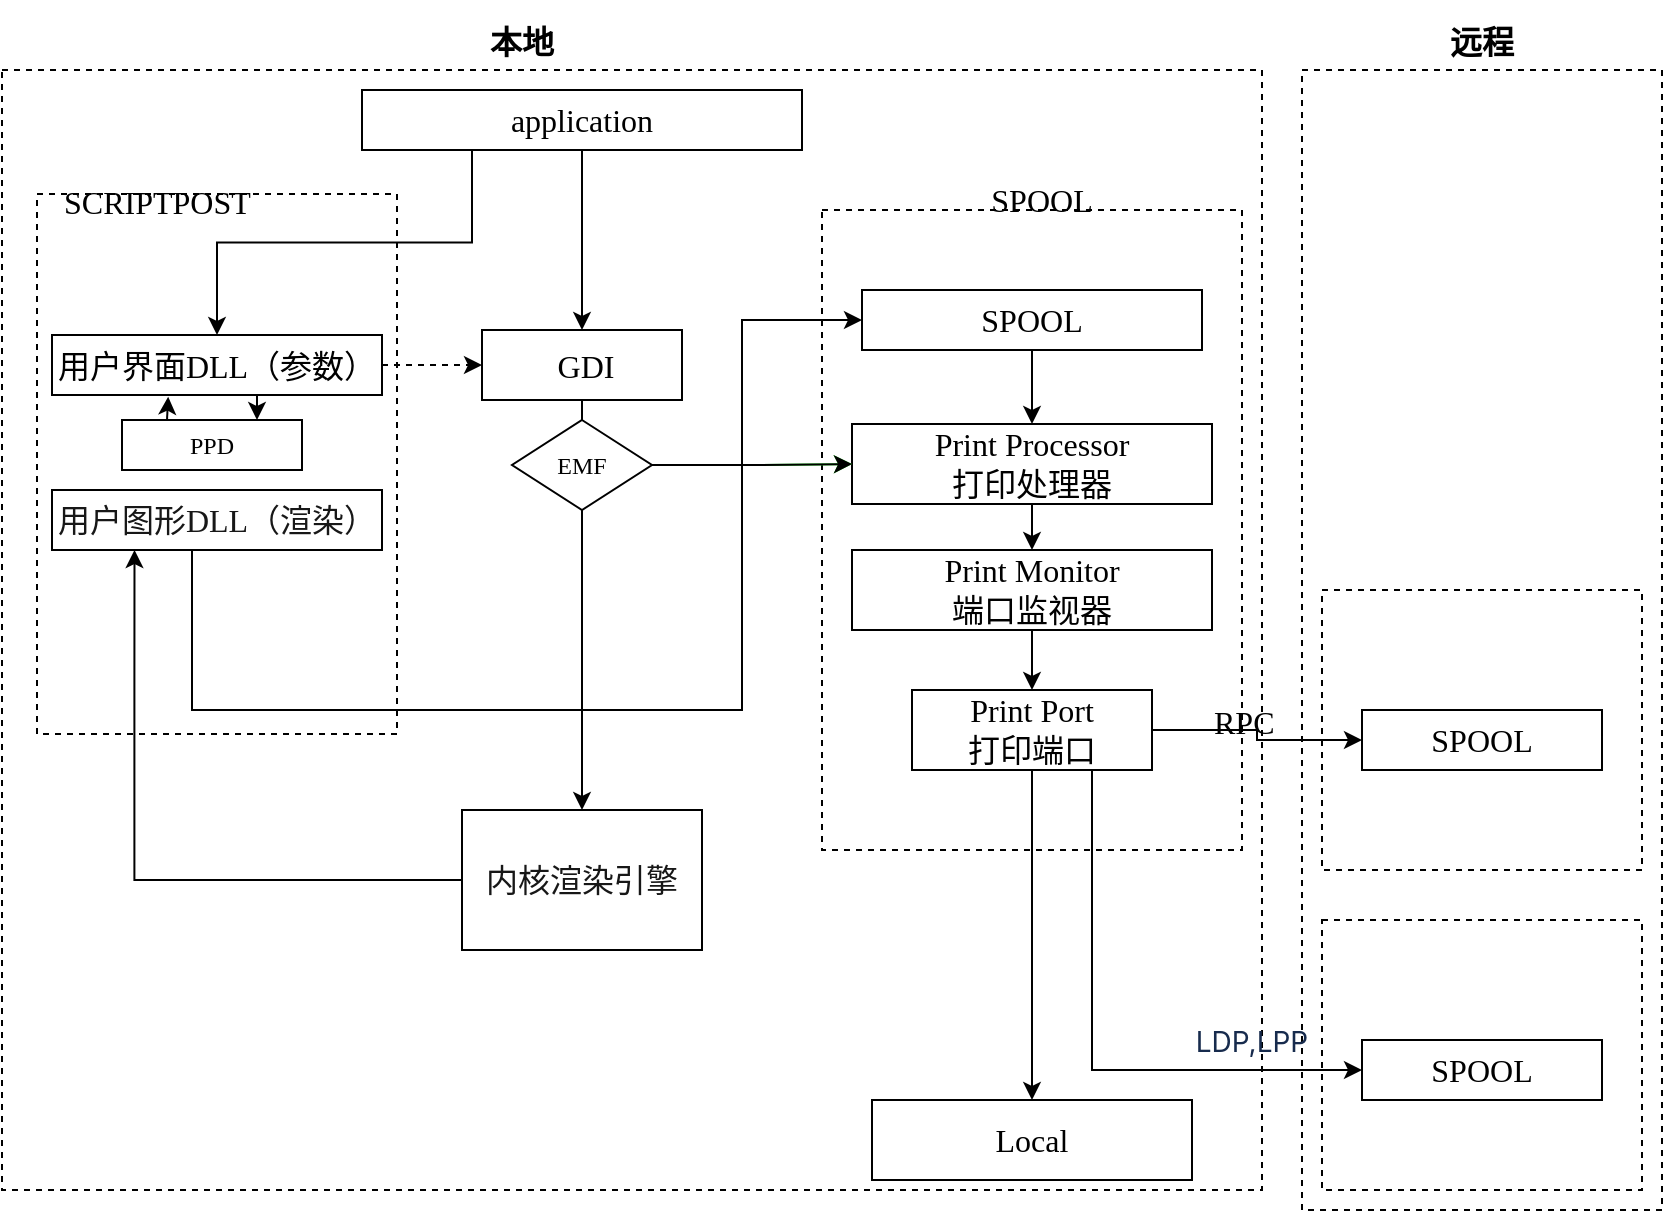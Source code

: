 <mxfile version="20.4.0" type="github">
  <diagram id="Hg01c8yL0vzKY2bh_a4h" name="第 1 页">
    <mxGraphModel dx="1192" dy="1879" grid="1" gridSize="10" guides="1" tooltips="1" connect="1" arrows="1" fold="1" page="1" pageScale="1" pageWidth="827" pageHeight="1169" math="0" shadow="0">
      <root>
        <mxCell id="0" />
        <mxCell id="1" parent="0" />
        <mxCell id="ICSgazTlzsJLQmgzwEMn-54" value="" style="rounded=0;whiteSpace=wrap;html=1;dashed=1;strokeWidth=1;fontColor=#000000;fillColor=none;fontFamily=Tahoma;fontStyle=0;fontSize=16;" parent="1" vertex="1">
          <mxGeometry x="480" y="80" width="210" height="320" as="geometry" />
        </mxCell>
        <mxCell id="ICSgazTlzsJLQmgzwEMn-56" value="" style="rounded=0;whiteSpace=wrap;html=1;dashed=1;strokeWidth=1;fontColor=#000000;fillColor=none;fontFamily=Tahoma;fontStyle=0;fontSize=16;" parent="1" vertex="1">
          <mxGeometry x="720" y="10" width="180" height="570" as="geometry" />
        </mxCell>
        <mxCell id="ICSgazTlzsJLQmgzwEMn-52" value="" style="rounded=0;whiteSpace=wrap;html=1;strokeWidth=1;fontColor=#000000;fillColor=none;dashed=1;fontFamily=Tahoma;fontStyle=0;fontSize=16;" parent="1" vertex="1">
          <mxGeometry x="70" y="10" width="630" height="560" as="geometry" />
        </mxCell>
        <mxCell id="ICSgazTlzsJLQmgzwEMn-19" style="edgeStyle=orthogonalEdgeStyle;rounded=0;orthogonalLoop=1;jettySize=auto;html=1;exitX=0.25;exitY=1;exitDx=0;exitDy=0;entryX=0.5;entryY=0;entryDx=0;entryDy=0;fontColor=#000000;fontFamily=Tahoma;fontStyle=0;fontSize=16;" parent="1" source="ICSgazTlzsJLQmgzwEMn-2" target="ICSgazTlzsJLQmgzwEMn-14" edge="1">
          <mxGeometry relative="1" as="geometry" />
        </mxCell>
        <mxCell id="ICSgazTlzsJLQmgzwEMn-2" value="application" style="rounded=0;whiteSpace=wrap;html=1;fontFamily=Tahoma;fontStyle=0;fontSize=16;" parent="1" vertex="1">
          <mxGeometry x="250" y="20" width="220" height="30" as="geometry" />
        </mxCell>
        <mxCell id="ICSgazTlzsJLQmgzwEMn-68" style="edgeStyle=orthogonalEdgeStyle;rounded=0;orthogonalLoop=1;jettySize=auto;html=1;entryX=0.5;entryY=0;entryDx=0;entryDy=0;fontFamily=Tahoma;fontSize=16;fontColor=#000000;" parent="1" source="ICSgazTlzsJLQmgzwEMn-3" target="ICSgazTlzsJLQmgzwEMn-6" edge="1">
          <mxGeometry relative="1" as="geometry" />
        </mxCell>
        <mxCell id="ICSgazTlzsJLQmgzwEMn-3" value="&amp;nbsp;GDI" style="rounded=0;whiteSpace=wrap;html=1;fontSize=16;fontFamily=Tahoma;fontStyle=0" parent="1" vertex="1">
          <mxGeometry x="310" y="140" width="100" height="35" as="geometry" />
        </mxCell>
        <mxCell id="ICSgazTlzsJLQmgzwEMn-5" value="" style="endArrow=classic;html=1;rounded=0;entryX=0.5;entryY=0;entryDx=0;entryDy=0;fontFamily=Tahoma;fontStyle=0;fontSize=16;" parent="1" source="ICSgazTlzsJLQmgzwEMn-2" target="ICSgazTlzsJLQmgzwEMn-3" edge="1">
          <mxGeometry width="50" height="50" relative="1" as="geometry">
            <mxPoint x="360" y="220" as="sourcePoint" />
            <mxPoint x="360" y="240.711" as="targetPoint" />
          </mxGeometry>
        </mxCell>
        <mxCell id="ICSgazTlzsJLQmgzwEMn-53" style="edgeStyle=orthogonalEdgeStyle;rounded=0;orthogonalLoop=1;jettySize=auto;html=1;exitX=0;exitY=0.5;exitDx=0;exitDy=0;entryX=0.25;entryY=1;entryDx=0;entryDy=0;fontColor=#000000;fontFamily=Tahoma;fontStyle=0;fontSize=16;" parent="1" source="ICSgazTlzsJLQmgzwEMn-6" target="ICSgazTlzsJLQmgzwEMn-15" edge="1">
          <mxGeometry relative="1" as="geometry" />
        </mxCell>
        <mxCell id="ICSgazTlzsJLQmgzwEMn-6" value="&lt;div style=&quot;text-align: start; font-size: 16px;&quot;&gt;&lt;font color=&quot;#171717&quot; style=&quot;font-size: 16px;&quot;&gt;&lt;span style=&quot;font-size: 16px; background-color: rgb(255, 255, 255);&quot;&gt;&lt;span style=&quot;font-size: 16px;&quot;&gt;内核渲染引擎&lt;/span&gt;&lt;/span&gt;&lt;/font&gt;&lt;/div&gt;" style="rounded=0;whiteSpace=wrap;html=1;fontFamily=Tahoma;fontStyle=0;fontSize=16;" parent="1" vertex="1">
          <mxGeometry x="300" y="380" width="120" height="70" as="geometry" />
        </mxCell>
        <mxCell id="ICSgazTlzsJLQmgzwEMn-11" value="" style="rounded=0;whiteSpace=wrap;html=1;dashed=1;fillColor=none;fontFamily=Tahoma;fontStyle=0;fontSize=16;" parent="1" vertex="1">
          <mxGeometry x="87.5" y="72" width="180" height="270" as="geometry" />
        </mxCell>
        <mxCell id="ICSgazTlzsJLQmgzwEMn-59" style="edgeStyle=orthogonalEdgeStyle;rounded=0;orthogonalLoop=1;jettySize=auto;html=1;entryX=0;entryY=0.5;entryDx=0;entryDy=0;fontColor=#000000;dashed=1;fontFamily=Tahoma;fontStyle=0;fontSize=16;" parent="1" source="ICSgazTlzsJLQmgzwEMn-14" target="ICSgazTlzsJLQmgzwEMn-3" edge="1">
          <mxGeometry relative="1" as="geometry" />
        </mxCell>
        <mxCell id="4J2dQjKHmk81hnk6oxW_-16" style="edgeStyle=orthogonalEdgeStyle;rounded=0;orthogonalLoop=1;jettySize=auto;html=1;exitX=0.5;exitY=1;exitDx=0;exitDy=0;entryX=0.75;entryY=0;entryDx=0;entryDy=0;strokeColor=#000000;fontFamily=Tahoma;" edge="1" parent="1" source="ICSgazTlzsJLQmgzwEMn-14" target="4J2dQjKHmk81hnk6oxW_-12">
          <mxGeometry relative="1" as="geometry" />
        </mxCell>
        <mxCell id="ICSgazTlzsJLQmgzwEMn-14" value="&lt;font color=&quot;#000000&quot; style=&quot;font-size: 16px;&quot;&gt;&lt;span style=&quot;font-size: 16px; text-align: start; background-color: rgb(255, 255, 255);&quot;&gt;用户界面DLL（参数）&lt;/span&gt;&lt;/font&gt;" style="rounded=0;whiteSpace=wrap;html=1;fillColor=none;fontFamily=Tahoma;fontStyle=0;fontSize=16;" parent="1" vertex="1">
          <mxGeometry x="95" y="142.5" width="165" height="30" as="geometry" />
        </mxCell>
        <mxCell id="ICSgazTlzsJLQmgzwEMn-22" style="edgeStyle=orthogonalEdgeStyle;rounded=0;orthogonalLoop=1;jettySize=auto;html=1;entryX=0;entryY=0.5;entryDx=0;entryDy=0;fontColor=#000000;fontFamily=Tahoma;fontStyle=0;fontSize=16;" parent="1" source="ICSgazTlzsJLQmgzwEMn-15" target="ICSgazTlzsJLQmgzwEMn-20" edge="1">
          <mxGeometry relative="1" as="geometry">
            <Array as="points">
              <mxPoint x="165" y="330" />
              <mxPoint x="440" y="330" />
              <mxPoint x="440" y="135" />
            </Array>
          </mxGeometry>
        </mxCell>
        <mxCell id="ICSgazTlzsJLQmgzwEMn-15" value="&lt;div style=&quot;text-align: start; font-size: 16px;&quot;&gt;&lt;font color=&quot;#171717&quot; style=&quot;font-size: 16px;&quot;&gt;&lt;span style=&quot;font-size: 16px; background-color: rgb(255, 255, 255);&quot;&gt;用户图形DLL（渲染）&lt;/span&gt;&lt;/font&gt;&lt;/div&gt;" style="rounded=0;whiteSpace=wrap;html=1;fillColor=none;fontFamily=Tahoma;fontStyle=0;fontSize=16;" parent="1" vertex="1">
          <mxGeometry x="95" y="220" width="165" height="30" as="geometry" />
        </mxCell>
        <mxCell id="ICSgazTlzsJLQmgzwEMn-18" value="SCRIPTPOST" style="text;strokeColor=none;fillColor=none;align=left;verticalAlign=middle;spacingLeft=4;spacingRight=4;overflow=hidden;points=[[0,0.5],[1,0.5]];portConstraint=eastwest;rotatable=0;fontColor=#000000;fontFamily=Tahoma;fontStyle=0;fontSize=16;" parent="1" vertex="1">
          <mxGeometry x="95" y="60" width="115" height="30" as="geometry" />
        </mxCell>
        <mxCell id="ICSgazTlzsJLQmgzwEMn-29" style="edgeStyle=orthogonalEdgeStyle;rounded=0;orthogonalLoop=1;jettySize=auto;html=1;exitX=0.5;exitY=1;exitDx=0;exitDy=0;entryX=0.5;entryY=0;entryDx=0;entryDy=0;fontColor=#000000;fontFamily=Tahoma;fontStyle=0;fontSize=16;" parent="1" source="ICSgazTlzsJLQmgzwEMn-20" target="ICSgazTlzsJLQmgzwEMn-21" edge="1">
          <mxGeometry relative="1" as="geometry" />
        </mxCell>
        <mxCell id="ICSgazTlzsJLQmgzwEMn-20" value="SPOOL" style="rounded=0;whiteSpace=wrap;html=1;fontColor=#000000;fillColor=none;fontFamily=Tahoma;fontStyle=0;fontSize=16;" parent="1" vertex="1">
          <mxGeometry x="500" y="120" width="170" height="30" as="geometry" />
        </mxCell>
        <mxCell id="ICSgazTlzsJLQmgzwEMn-30" style="edgeStyle=orthogonalEdgeStyle;rounded=0;orthogonalLoop=1;jettySize=auto;html=1;exitX=0.5;exitY=1;exitDx=0;exitDy=0;entryX=0.5;entryY=0;entryDx=0;entryDy=0;fontColor=#000000;fontFamily=Tahoma;fontStyle=0;fontSize=16;" parent="1" source="ICSgazTlzsJLQmgzwEMn-21" target="ICSgazTlzsJLQmgzwEMn-28" edge="1">
          <mxGeometry relative="1" as="geometry" />
        </mxCell>
        <mxCell id="ICSgazTlzsJLQmgzwEMn-21" value="Print Processor&lt;br&gt;打印处理器" style="rounded=0;whiteSpace=wrap;html=1;fontColor=#000000;fillColor=none;fontFamily=Tahoma;fontStyle=0;fontSize=16;" parent="1" vertex="1">
          <mxGeometry x="495" y="187" width="180" height="40" as="geometry" />
        </mxCell>
        <mxCell id="ICSgazTlzsJLQmgzwEMn-32" value="" style="edgeStyle=orthogonalEdgeStyle;rounded=0;orthogonalLoop=1;jettySize=auto;html=1;fontColor=#000000;fontFamily=Tahoma;fontStyle=0;fontSize=16;" parent="1" source="ICSgazTlzsJLQmgzwEMn-28" target="ICSgazTlzsJLQmgzwEMn-31" edge="1">
          <mxGeometry relative="1" as="geometry" />
        </mxCell>
        <mxCell id="ICSgazTlzsJLQmgzwEMn-28" value="Print Monitor&lt;br&gt;端口监视器" style="rounded=0;whiteSpace=wrap;html=1;strokeWidth=1;fontColor=#000000;fillColor=none;fontFamily=Tahoma;fontStyle=0;fontSize=16;" parent="1" vertex="1">
          <mxGeometry x="495" y="250" width="180" height="40" as="geometry" />
        </mxCell>
        <mxCell id="ICSgazTlzsJLQmgzwEMn-36" style="edgeStyle=orthogonalEdgeStyle;rounded=0;orthogonalLoop=1;jettySize=auto;html=1;exitX=1;exitY=0.5;exitDx=0;exitDy=0;fontColor=#000000;fontFamily=Tahoma;fontStyle=0;fontSize=16;" parent="1" source="ICSgazTlzsJLQmgzwEMn-31" target="ICSgazTlzsJLQmgzwEMn-34" edge="1">
          <mxGeometry relative="1" as="geometry" />
        </mxCell>
        <mxCell id="ICSgazTlzsJLQmgzwEMn-48" style="edgeStyle=orthogonalEdgeStyle;rounded=0;orthogonalLoop=1;jettySize=auto;html=1;fontColor=#000000;fontFamily=Tahoma;fontStyle=0;fontSize=16;" parent="1" source="ICSgazTlzsJLQmgzwEMn-31" target="ICSgazTlzsJLQmgzwEMn-46" edge="1">
          <mxGeometry relative="1" as="geometry" />
        </mxCell>
        <mxCell id="ICSgazTlzsJLQmgzwEMn-51" style="edgeStyle=orthogonalEdgeStyle;rounded=0;orthogonalLoop=1;jettySize=auto;html=1;exitX=0.75;exitY=1;exitDx=0;exitDy=0;entryX=0;entryY=0.5;entryDx=0;entryDy=0;fontColor=#000000;fontFamily=Tahoma;fontStyle=0;fontSize=16;" parent="1" source="ICSgazTlzsJLQmgzwEMn-31" target="ICSgazTlzsJLQmgzwEMn-41" edge="1">
          <mxGeometry relative="1" as="geometry" />
        </mxCell>
        <mxCell id="ICSgazTlzsJLQmgzwEMn-31" value="Print Port&lt;br&gt;打印端口" style="rounded=0;whiteSpace=wrap;html=1;strokeWidth=1;fontColor=#000000;fillColor=none;fontFamily=Tahoma;fontStyle=0;fontSize=16;" parent="1" vertex="1">
          <mxGeometry x="525" y="320" width="120" height="40" as="geometry" />
        </mxCell>
        <mxCell id="ICSgazTlzsJLQmgzwEMn-33" value="" style="rounded=0;whiteSpace=wrap;html=1;strokeWidth=1;fontColor=#000000;fillColor=none;dashed=1;fontFamily=Tahoma;fontStyle=0;fontSize=16;" parent="1" vertex="1">
          <mxGeometry x="730" y="270" width="160" height="140" as="geometry" />
        </mxCell>
        <mxCell id="ICSgazTlzsJLQmgzwEMn-34" value="SPOOL" style="rounded=0;whiteSpace=wrap;html=1;strokeWidth=1;fontColor=#000000;fillColor=none;fontFamily=Tahoma;fontStyle=0;fontSize=16;" parent="1" vertex="1">
          <mxGeometry x="750" y="330" width="120" height="30" as="geometry" />
        </mxCell>
        <mxCell id="ICSgazTlzsJLQmgzwEMn-37" value="RPC" style="text;strokeColor=none;fillColor=none;align=left;verticalAlign=middle;spacingLeft=4;spacingRight=4;overflow=hidden;points=[[0,0.5],[1,0.5]];portConstraint=eastwest;rotatable=0;strokeWidth=1;fontColor=#000000;fontFamily=Tahoma;fontStyle=0;fontSize=16;" parent="1" vertex="1">
          <mxGeometry x="670" y="320" width="60" height="30" as="geometry" />
        </mxCell>
        <mxCell id="ICSgazTlzsJLQmgzwEMn-40" value="" style="rounded=0;whiteSpace=wrap;html=1;strokeWidth=1;fontColor=#000000;fillColor=none;dashed=1;fontFamily=Tahoma;fontStyle=0;fontSize=16;" parent="1" vertex="1">
          <mxGeometry x="730" y="435" width="160" height="135" as="geometry" />
        </mxCell>
        <mxCell id="ICSgazTlzsJLQmgzwEMn-41" value="SPOOL" style="rounded=0;whiteSpace=wrap;html=1;strokeWidth=1;fontColor=#000000;fillColor=none;fontFamily=Tahoma;fontStyle=0;fontSize=16;" parent="1" vertex="1">
          <mxGeometry x="750" y="495" width="120" height="30" as="geometry" />
        </mxCell>
        <mxCell id="ICSgazTlzsJLQmgzwEMn-45" value="&lt;div style=&quot;text-align: start;&quot;&gt;&lt;font face=&quot;-apple-system, BlinkMacSystemFont, Segoe UI, Roboto, Oxygen, Ubuntu, Fira Sans, Droid Sans, Helvetica Neue, sans-serif&quot; color=&quot;#172b4d&quot;&gt;&lt;span style=&quot;font-size: 14px;&quot;&gt;LDP,LPP&lt;/span&gt;&lt;/font&gt;&lt;/div&gt;" style="text;html=1;fillColor=none;align=center;verticalAlign=middle;whiteSpace=wrap;rounded=0;strokeWidth=1;fontFamily=Tahoma;fontStyle=0;fontSize=16;" parent="1" vertex="1">
          <mxGeometry x="665" y="480" width="60" height="30" as="geometry" />
        </mxCell>
        <mxCell id="ICSgazTlzsJLQmgzwEMn-46" value="Local" style="rounded=0;whiteSpace=wrap;html=1;strokeWidth=1;fontColor=#000000;fillColor=none;fontFamily=Tahoma;fontStyle=0;fontSize=16;" parent="1" vertex="1">
          <mxGeometry x="505" y="525" width="160" height="40" as="geometry" />
        </mxCell>
        <mxCell id="ICSgazTlzsJLQmgzwEMn-55" value="SPOOL" style="text;html=1;strokeColor=none;fillColor=none;align=center;verticalAlign=middle;whiteSpace=wrap;rounded=0;dashed=1;strokeWidth=1;fontColor=#000000;fontFamily=Tahoma;fontStyle=0;fontSize=16;" parent="1" vertex="1">
          <mxGeometry x="560" y="60" width="60" height="30" as="geometry" />
        </mxCell>
        <mxCell id="ICSgazTlzsJLQmgzwEMn-57" value="&lt;h1 style=&quot;font-size: 16px;&quot;&gt;本地&lt;/h1&gt;" style="text;html=1;strokeColor=none;fillColor=none;align=center;verticalAlign=middle;whiteSpace=wrap;rounded=0;dashed=1;strokeWidth=1;fontColor=#000000;fontFamily=Tahoma;fontStyle=0;fontSize=16;" parent="1" vertex="1">
          <mxGeometry x="300" y="-19" width="60" height="30" as="geometry" />
        </mxCell>
        <mxCell id="ICSgazTlzsJLQmgzwEMn-58" value="&lt;h1 style=&quot;font-size: 16px;&quot;&gt;远程&lt;/h1&gt;" style="text;html=1;strokeColor=none;fillColor=none;align=center;verticalAlign=middle;whiteSpace=wrap;rounded=0;dashed=1;strokeWidth=1;fontColor=#000000;fontFamily=Tahoma;fontStyle=0;fontSize=16;" parent="1" vertex="1">
          <mxGeometry x="780" y="-19" width="60" height="30" as="geometry" />
        </mxCell>
        <mxCell id="4J2dQjKHmk81hnk6oxW_-7" style="edgeStyle=orthogonalEdgeStyle;rounded=0;orthogonalLoop=1;jettySize=auto;html=1;entryX=0;entryY=0.5;entryDx=0;entryDy=0;strokeColor=#33FF33;fontFamily=Tahoma;" edge="1" parent="1" source="4J2dQjKHmk81hnk6oxW_-1" target="ICSgazTlzsJLQmgzwEMn-21">
          <mxGeometry relative="1" as="geometry" />
        </mxCell>
        <mxCell id="4J2dQjKHmk81hnk6oxW_-1" value="EMF" style="rhombus;whiteSpace=wrap;html=1;labelBackgroundColor=none;strokeColor=default;fontFamily=Tahoma;" vertex="1" parent="1">
          <mxGeometry x="325" y="185" width="70" height="45" as="geometry" />
        </mxCell>
        <mxCell id="4J2dQjKHmk81hnk6oxW_-8" style="edgeStyle=orthogonalEdgeStyle;rounded=0;orthogonalLoop=1;jettySize=auto;html=1;strokeColor=#000000;fontFamily=Tahoma;" edge="1" parent="1" source="4J2dQjKHmk81hnk6oxW_-1" target="ICSgazTlzsJLQmgzwEMn-21">
          <mxGeometry relative="1" as="geometry">
            <mxPoint x="395" y="207.5" as="sourcePoint" />
            <mxPoint x="500" y="207" as="targetPoint" />
          </mxGeometry>
        </mxCell>
        <mxCell id="4J2dQjKHmk81hnk6oxW_-15" style="edgeStyle=orthogonalEdgeStyle;rounded=0;orthogonalLoop=1;jettySize=auto;html=1;exitX=0.25;exitY=0;exitDx=0;exitDy=0;entryX=0.352;entryY=1.028;entryDx=0;entryDy=0;entryPerimeter=0;strokeColor=#000000;fontFamily=Tahoma;" edge="1" parent="1" source="4J2dQjKHmk81hnk6oxW_-12" target="ICSgazTlzsJLQmgzwEMn-14">
          <mxGeometry relative="1" as="geometry" />
        </mxCell>
        <mxCell id="4J2dQjKHmk81hnk6oxW_-12" value="PPD" style="rounded=0;whiteSpace=wrap;html=1;labelBackgroundColor=none;strokeColor=default;fontFamily=Tahoma;" vertex="1" parent="1">
          <mxGeometry x="130" y="185" width="90" height="25" as="geometry" />
        </mxCell>
      </root>
    </mxGraphModel>
  </diagram>
</mxfile>
